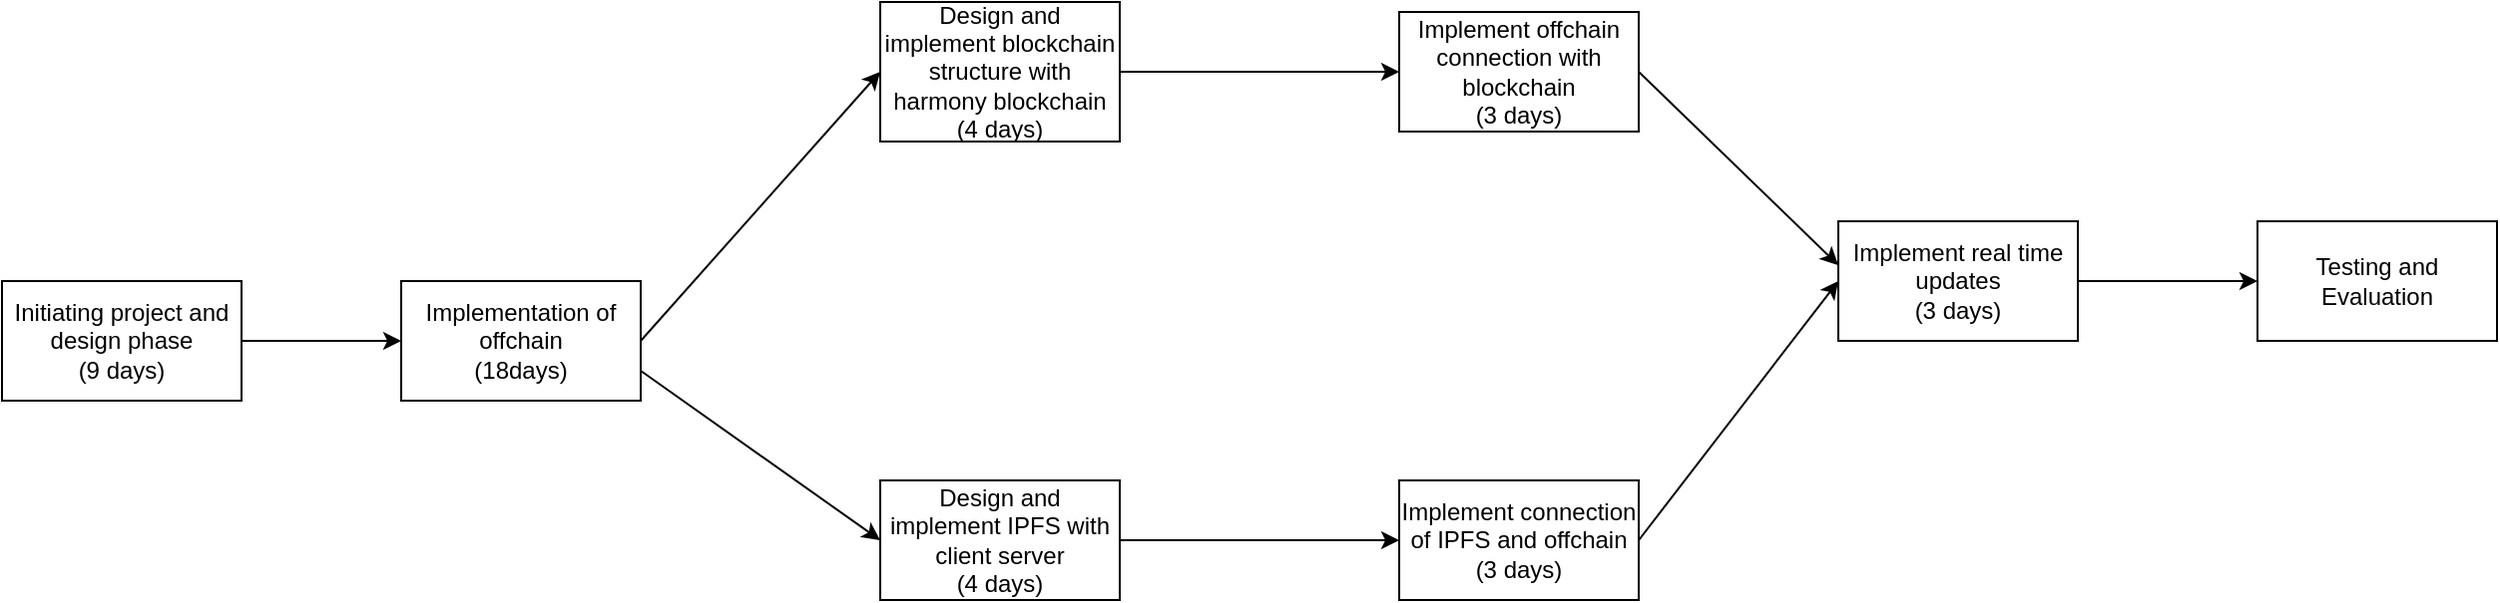 <mxfile version="23.1.5" type="device">
  <diagram name="Page-1" id="WFbgVAMQwS9lXhbYkQG2">
    <mxGraphModel dx="1434" dy="836" grid="1" gridSize="10" guides="1" tooltips="1" connect="1" arrows="1" fold="1" page="1" pageScale="1" pageWidth="850" pageHeight="1100" math="0" shadow="0">
      <root>
        <mxCell id="0" />
        <mxCell id="1" parent="0" />
        <mxCell id="GYpSoa2xsQ0OiRQbW3Z7-10" style="edgeStyle=orthogonalEdgeStyle;rounded=0;orthogonalLoop=1;jettySize=auto;html=1;" parent="1" source="GYpSoa2xsQ0OiRQbW3Z7-1" target="GYpSoa2xsQ0OiRQbW3Z7-9" edge="1">
          <mxGeometry relative="1" as="geometry" />
        </mxCell>
        <mxCell id="GYpSoa2xsQ0OiRQbW3Z7-1" value="Initiating project and design phase&lt;br&gt;(9 days)" style="rounded=0;whiteSpace=wrap;html=1;" parent="1" vertex="1">
          <mxGeometry y="240" width="120" height="60" as="geometry" />
        </mxCell>
        <mxCell id="GYpSoa2xsQ0OiRQbW3Z7-3" value="Implement offchain connection with blockchain&lt;br&gt;(3 days)" style="rounded=0;whiteSpace=wrap;html=1;" parent="1" vertex="1">
          <mxGeometry x="700" y="105" width="120" height="60" as="geometry" />
        </mxCell>
        <mxCell id="GYpSoa2xsQ0OiRQbW3Z7-4" value="Implement connection of IPFS and offchain&lt;br&gt;(3 days)" style="rounded=0;whiteSpace=wrap;html=1;" parent="1" vertex="1">
          <mxGeometry x="700" y="340" width="120" height="60" as="geometry" />
        </mxCell>
        <mxCell id="GYpSoa2xsQ0OiRQbW3Z7-5" value="Testing and Evaluation" style="rounded=0;whiteSpace=wrap;html=1;" parent="1" vertex="1">
          <mxGeometry x="1130" y="210" width="120" height="60" as="geometry" />
        </mxCell>
        <mxCell id="GYpSoa2xsQ0OiRQbW3Z7-6" value="Implement real time updates&lt;br&gt;(3 days)" style="rounded=0;whiteSpace=wrap;html=1;" parent="1" vertex="1">
          <mxGeometry x="920" y="210" width="120" height="60" as="geometry" />
        </mxCell>
        <mxCell id="GYpSoa2xsQ0OiRQbW3Z7-16" style="edgeStyle=orthogonalEdgeStyle;rounded=0;orthogonalLoop=1;jettySize=auto;html=1;entryX=0;entryY=0.5;entryDx=0;entryDy=0;" parent="1" source="GYpSoa2xsQ0OiRQbW3Z7-7" target="GYpSoa2xsQ0OiRQbW3Z7-4" edge="1">
          <mxGeometry relative="1" as="geometry" />
        </mxCell>
        <mxCell id="GYpSoa2xsQ0OiRQbW3Z7-7" value="Design and implement IPFS with client server&lt;br&gt;(4 days)" style="rounded=0;whiteSpace=wrap;html=1;" parent="1" vertex="1">
          <mxGeometry x="440" y="340" width="120" height="60" as="geometry" />
        </mxCell>
        <mxCell id="GYpSoa2xsQ0OiRQbW3Z7-8" value="Design and implement blockchain structure with harmony blockchain&lt;div&gt;(4 days)&lt;/div&gt;" style="rounded=0;whiteSpace=wrap;html=1;" parent="1" vertex="1">
          <mxGeometry x="440" y="100" width="120" height="70" as="geometry" />
        </mxCell>
        <mxCell id="GYpSoa2xsQ0OiRQbW3Z7-9" value="Implementation of offchain&lt;br&gt;(18days)" style="rounded=0;whiteSpace=wrap;html=1;" parent="1" vertex="1">
          <mxGeometry x="200" y="240" width="120" height="60" as="geometry" />
        </mxCell>
        <mxCell id="GYpSoa2xsQ0OiRQbW3Z7-14" value="" style="endArrow=classic;html=1;rounded=0;exitX=1;exitY=0.75;exitDx=0;exitDy=0;entryX=0;entryY=0.5;entryDx=0;entryDy=0;" parent="1" source="GYpSoa2xsQ0OiRQbW3Z7-9" target="GYpSoa2xsQ0OiRQbW3Z7-7" edge="1">
          <mxGeometry width="50" height="50" relative="1" as="geometry">
            <mxPoint x="660" y="400" as="sourcePoint" />
            <mxPoint x="710" y="350" as="targetPoint" />
          </mxGeometry>
        </mxCell>
        <mxCell id="GYpSoa2xsQ0OiRQbW3Z7-15" value="" style="endArrow=classic;html=1;rounded=0;exitX=1;exitY=0.5;exitDx=0;exitDy=0;entryX=0;entryY=0.5;entryDx=0;entryDy=0;" parent="1" source="GYpSoa2xsQ0OiRQbW3Z7-9" target="GYpSoa2xsQ0OiRQbW3Z7-8" edge="1">
          <mxGeometry width="50" height="50" relative="1" as="geometry">
            <mxPoint x="660" y="400" as="sourcePoint" />
            <mxPoint x="710" y="350" as="targetPoint" />
          </mxGeometry>
        </mxCell>
        <mxCell id="GYpSoa2xsQ0OiRQbW3Z7-18" value="" style="endArrow=classic;html=1;rounded=0;entryX=0;entryY=0.5;entryDx=0;entryDy=0;exitX=1;exitY=0.5;exitDx=0;exitDy=0;" parent="1" source="GYpSoa2xsQ0OiRQbW3Z7-8" target="GYpSoa2xsQ0OiRQbW3Z7-3" edge="1">
          <mxGeometry width="50" height="50" relative="1" as="geometry">
            <mxPoint x="660" y="400" as="sourcePoint" />
            <mxPoint x="710" y="350" as="targetPoint" />
          </mxGeometry>
        </mxCell>
        <mxCell id="GYpSoa2xsQ0OiRQbW3Z7-20" value="" style="endArrow=classic;html=1;rounded=0;entryX=0;entryY=0.5;entryDx=0;entryDy=0;exitX=1;exitY=0.5;exitDx=0;exitDy=0;" parent="1" source="GYpSoa2xsQ0OiRQbW3Z7-4" target="GYpSoa2xsQ0OiRQbW3Z7-6" edge="1">
          <mxGeometry width="50" height="50" relative="1" as="geometry">
            <mxPoint x="660" y="400" as="sourcePoint" />
            <mxPoint x="710" y="350" as="targetPoint" />
          </mxGeometry>
        </mxCell>
        <mxCell id="GYpSoa2xsQ0OiRQbW3Z7-21" value="" style="endArrow=classic;html=1;rounded=0;entryX=0;entryY=0.367;entryDx=0;entryDy=0;entryPerimeter=0;exitX=1;exitY=0.5;exitDx=0;exitDy=0;" parent="1" source="GYpSoa2xsQ0OiRQbW3Z7-3" target="GYpSoa2xsQ0OiRQbW3Z7-6" edge="1">
          <mxGeometry width="50" height="50" relative="1" as="geometry">
            <mxPoint x="660" y="400" as="sourcePoint" />
            <mxPoint x="710" y="350" as="targetPoint" />
          </mxGeometry>
        </mxCell>
        <mxCell id="GYpSoa2xsQ0OiRQbW3Z7-22" value="" style="endArrow=classic;html=1;rounded=0;entryX=0;entryY=0.5;entryDx=0;entryDy=0;exitX=1;exitY=0.5;exitDx=0;exitDy=0;" parent="1" source="GYpSoa2xsQ0OiRQbW3Z7-6" target="GYpSoa2xsQ0OiRQbW3Z7-5" edge="1">
          <mxGeometry width="50" height="50" relative="1" as="geometry">
            <mxPoint x="660" y="400" as="sourcePoint" />
            <mxPoint x="710" y="350" as="targetPoint" />
          </mxGeometry>
        </mxCell>
      </root>
    </mxGraphModel>
  </diagram>
</mxfile>
